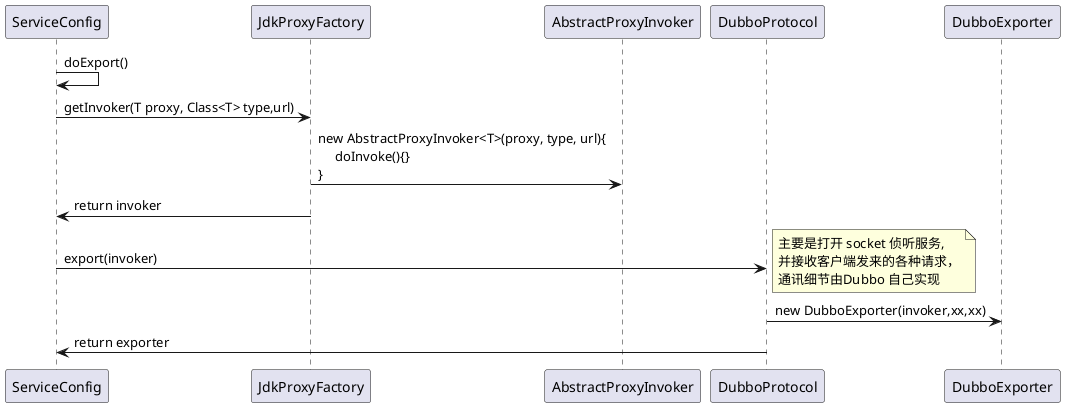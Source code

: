 @startuml
participant "ServiceConfig"                 as ServiceConfig
participant "JdkProxyFactory"               as JdkProxyFactory
participant "AbstractProxyInvoker"          as AbstractProxyInvoker
participant "DubboProtocol"                 as DubboProtocol
'participant "DubboInvoker"                 as DubboInvoker
'participant "AbstractProxyFactory"         as AbstractProxyFactory
'participant "InvokerInvocationHandler"     as InvokerInvocationHandler
'participant "DubboExporter"                as DubboExporter

ServiceConfig -> ServiceConfig:doExport()
ServiceConfig -> JdkProxyFactory:getInvoker(T proxy, Class<T> type,url)
JdkProxyFactory -> AbstractProxyInvoker:new AbstractProxyInvoker<T>(proxy, type, url){\n     doInvoke(){}\n}
JdkProxyFactory -> ServiceConfig:return invoker
ServiceConfig -> DubboProtocol:export(invoker)
note right : 主要是打开 socket 侦听服务,\n并接收客户端发来的各种请求，\n通讯细节由Dubbo 自己实现
DubboProtocol -> DubboExporter:new DubboExporter(invoker,xx,xx)
DubboProtocol -> ServiceConfig:return exporter

@enduml